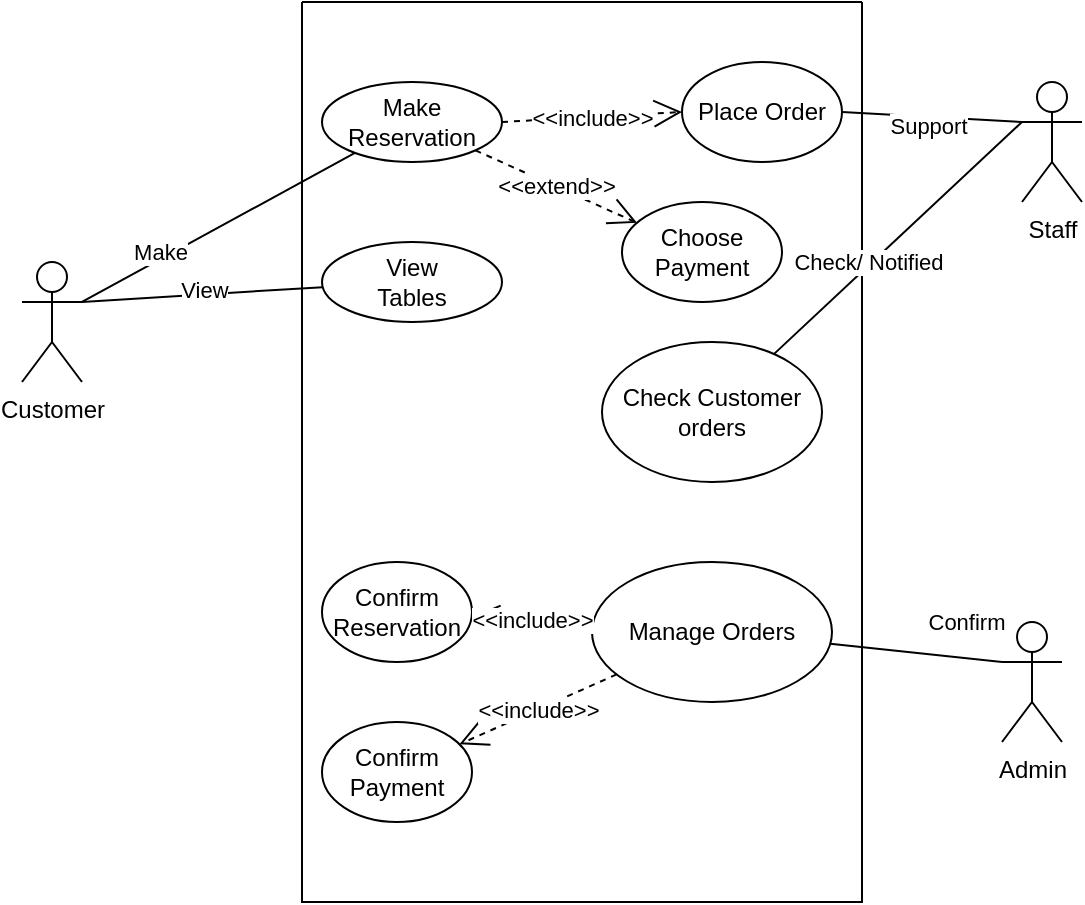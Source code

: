<mxfile version="24.8.0">
  <diagram name="Trang-1" id="4Bfgcx0LbgKjqhHBHOoF">
    <mxGraphModel dx="611" dy="352" grid="1" gridSize="10" guides="1" tooltips="1" connect="1" arrows="1" fold="1" page="1" pageScale="1" pageWidth="827" pageHeight="1169" math="0" shadow="0">
      <root>
        <mxCell id="0" />
        <mxCell id="1" parent="0" />
        <mxCell id="AREzI05mvqEI8ah1gq5N-1" value="Customer" style="shape=umlActor;verticalLabelPosition=bottom;verticalAlign=top;html=1;outlineConnect=0;" vertex="1" parent="1">
          <mxGeometry x="160" y="130" width="30" height="60" as="geometry" />
        </mxCell>
        <mxCell id="AREzI05mvqEI8ah1gq5N-2" value="Admin" style="shape=umlActor;verticalLabelPosition=bottom;verticalAlign=top;html=1;outlineConnect=0;" vertex="1" parent="1">
          <mxGeometry x="650" y="310" width="30" height="60" as="geometry" />
        </mxCell>
        <mxCell id="AREzI05mvqEI8ah1gq5N-3" value="Staff" style="shape=umlActor;verticalLabelPosition=bottom;verticalAlign=top;html=1;outlineConnect=0;" vertex="1" parent="1">
          <mxGeometry x="660" y="40" width="30" height="60" as="geometry" />
        </mxCell>
        <mxCell id="AREzI05mvqEI8ah1gq5N-8" value="" style="swimlane;startSize=0;" vertex="1" parent="1">
          <mxGeometry x="300" width="280" height="450" as="geometry">
            <mxRectangle x="280" y="10" width="50" height="40" as="alternateBounds" />
          </mxGeometry>
        </mxCell>
        <mxCell id="AREzI05mvqEI8ah1gq5N-9" value="Make Reservation" style="ellipse;whiteSpace=wrap;html=1;" vertex="1" parent="AREzI05mvqEI8ah1gq5N-8">
          <mxGeometry x="10" y="40" width="90" height="40" as="geometry" />
        </mxCell>
        <mxCell id="AREzI05mvqEI8ah1gq5N-10" value="Choose Payment" style="ellipse;whiteSpace=wrap;html=1;" vertex="1" parent="AREzI05mvqEI8ah1gq5N-8">
          <mxGeometry x="160" y="100" width="80" height="50" as="geometry" />
        </mxCell>
        <mxCell id="AREzI05mvqEI8ah1gq5N-11" value="Confirm Reservation" style="ellipse;whiteSpace=wrap;html=1;" vertex="1" parent="AREzI05mvqEI8ah1gq5N-8">
          <mxGeometry x="10" y="280" width="75" height="50" as="geometry" />
        </mxCell>
        <mxCell id="AREzI05mvqEI8ah1gq5N-12" value="Manage Orders" style="ellipse;whiteSpace=wrap;html=1;" vertex="1" parent="AREzI05mvqEI8ah1gq5N-8">
          <mxGeometry x="145" y="280" width="120" height="70" as="geometry" />
        </mxCell>
        <mxCell id="AREzI05mvqEI8ah1gq5N-20" value="Place Order" style="ellipse;whiteSpace=wrap;html=1;" vertex="1" parent="AREzI05mvqEI8ah1gq5N-8">
          <mxGeometry x="190" y="30" width="80" height="50" as="geometry" />
        </mxCell>
        <mxCell id="AREzI05mvqEI8ah1gq5N-21" value="&amp;lt;&amp;lt;include&amp;gt;&amp;gt;" style="endArrow=open;endSize=12;dashed=1;html=1;rounded=0;exitX=1;exitY=0.5;exitDx=0;exitDy=0;entryX=0;entryY=0.5;entryDx=0;entryDy=0;" edge="1" parent="AREzI05mvqEI8ah1gq5N-8" source="AREzI05mvqEI8ah1gq5N-9" target="AREzI05mvqEI8ah1gq5N-20">
          <mxGeometry width="160" relative="1" as="geometry">
            <mxPoint x="150" y="350" as="sourcePoint" />
            <mxPoint x="150" y="300" as="targetPoint" />
            <Array as="points" />
          </mxGeometry>
        </mxCell>
        <mxCell id="AREzI05mvqEI8ah1gq5N-22" value="&amp;lt;&amp;lt;extend&amp;gt;&amp;gt;" style="endArrow=open;endSize=12;dashed=1;html=1;rounded=0;" edge="1" parent="AREzI05mvqEI8ah1gq5N-8" source="AREzI05mvqEI8ah1gq5N-9" target="AREzI05mvqEI8ah1gq5N-10">
          <mxGeometry width="160" relative="1" as="geometry">
            <mxPoint x="134" y="65" as="sourcePoint" />
            <mxPoint x="200" y="65" as="targetPoint" />
            <Array as="points" />
          </mxGeometry>
        </mxCell>
        <mxCell id="AREzI05mvqEI8ah1gq5N-23" value="Confirm Payment" style="ellipse;whiteSpace=wrap;html=1;" vertex="1" parent="AREzI05mvqEI8ah1gq5N-8">
          <mxGeometry x="10" y="360" width="75" height="50" as="geometry" />
        </mxCell>
        <mxCell id="AREzI05mvqEI8ah1gq5N-24" value="&amp;lt;&amp;lt;include&amp;gt;&amp;gt;" style="endArrow=open;endSize=12;dashed=1;html=1;rounded=0;" edge="1" parent="AREzI05mvqEI8ah1gq5N-8" source="AREzI05mvqEI8ah1gq5N-12" target="AREzI05mvqEI8ah1gq5N-23">
          <mxGeometry width="160" relative="1" as="geometry">
            <mxPoint x="107" y="184" as="sourcePoint" />
            <mxPoint x="187" y="220" as="targetPoint" />
            <Array as="points" />
          </mxGeometry>
        </mxCell>
        <mxCell id="AREzI05mvqEI8ah1gq5N-25" value="&amp;lt;&amp;lt;include&amp;gt;&amp;gt;" style="endArrow=open;endSize=12;dashed=1;html=1;rounded=0;" edge="1" parent="AREzI05mvqEI8ah1gq5N-8" source="AREzI05mvqEI8ah1gq5N-12" target="AREzI05mvqEI8ah1gq5N-11">
          <mxGeometry width="160" relative="1" as="geometry">
            <mxPoint x="120" y="170" as="sourcePoint" />
            <mxPoint x="210" y="165" as="targetPoint" />
            <Array as="points" />
          </mxGeometry>
        </mxCell>
        <mxCell id="AREzI05mvqEI8ah1gq5N-26" value="View&lt;div&gt;Tables&lt;/div&gt;" style="ellipse;whiteSpace=wrap;html=1;" vertex="1" parent="AREzI05mvqEI8ah1gq5N-8">
          <mxGeometry x="10" y="120" width="90" height="40" as="geometry" />
        </mxCell>
        <mxCell id="AREzI05mvqEI8ah1gq5N-34" value="Check Customer orders" style="ellipse;whiteSpace=wrap;html=1;" vertex="1" parent="AREzI05mvqEI8ah1gq5N-8">
          <mxGeometry x="150" y="170" width="110" height="70" as="geometry" />
        </mxCell>
        <mxCell id="AREzI05mvqEI8ah1gq5N-18" value="" style="endArrow=none;html=1;rounded=0;exitX=1;exitY=0.333;exitDx=0;exitDy=0;exitPerimeter=0;" edge="1" parent="1" source="AREzI05mvqEI8ah1gq5N-1" target="AREzI05mvqEI8ah1gq5N-9">
          <mxGeometry width="50" height="50" relative="1" as="geometry">
            <mxPoint x="220" y="160" as="sourcePoint" />
            <mxPoint x="430" y="200" as="targetPoint" />
            <Array as="points" />
          </mxGeometry>
        </mxCell>
        <mxCell id="AREzI05mvqEI8ah1gq5N-19" value="Make" style="edgeLabel;html=1;align=center;verticalAlign=middle;resizable=0;points=[];" vertex="1" connectable="0" parent="AREzI05mvqEI8ah1gq5N-18">
          <mxGeometry x="0.001" y="3" relative="1" as="geometry">
            <mxPoint x="-28" y="15" as="offset" />
          </mxGeometry>
        </mxCell>
        <mxCell id="AREzI05mvqEI8ah1gq5N-28" value="" style="endArrow=none;html=1;rounded=0;entryX=1;entryY=0.333;entryDx=0;entryDy=0;entryPerimeter=0;" edge="1" parent="1" source="AREzI05mvqEI8ah1gq5N-26" target="AREzI05mvqEI8ah1gq5N-1">
          <mxGeometry width="50" height="50" relative="1" as="geometry">
            <mxPoint x="420" y="250" as="sourcePoint" />
            <mxPoint x="470" y="200" as="targetPoint" />
          </mxGeometry>
        </mxCell>
        <mxCell id="AREzI05mvqEI8ah1gq5N-29" value="View" style="edgeLabel;html=1;align=center;verticalAlign=middle;resizable=0;points=[];" vertex="1" connectable="0" parent="AREzI05mvqEI8ah1gq5N-28">
          <mxGeometry x="-0.012" y="-2" relative="1" as="geometry">
            <mxPoint as="offset" />
          </mxGeometry>
        </mxCell>
        <mxCell id="AREzI05mvqEI8ah1gq5N-32" value="" style="endArrow=none;html=1;rounded=0;entryX=0;entryY=0.333;entryDx=0;entryDy=0;entryPerimeter=0;" edge="1" parent="1" source="AREzI05mvqEI8ah1gq5N-12" target="AREzI05mvqEI8ah1gq5N-2">
          <mxGeometry width="50" height="50" relative="1" as="geometry">
            <mxPoint x="420" y="330" as="sourcePoint" />
            <mxPoint x="470" y="280" as="targetPoint" />
          </mxGeometry>
        </mxCell>
        <mxCell id="AREzI05mvqEI8ah1gq5N-33" value="Confirm" style="edgeLabel;html=1;align=center;verticalAlign=middle;resizable=0;points=[];" vertex="1" connectable="0" parent="AREzI05mvqEI8ah1gq5N-32">
          <mxGeometry x="-0.08" y="3" relative="1" as="geometry">
            <mxPoint x="28" y="-12" as="offset" />
          </mxGeometry>
        </mxCell>
        <mxCell id="AREzI05mvqEI8ah1gq5N-36" value="" style="endArrow=none;html=1;rounded=0;entryX=0;entryY=0.333;entryDx=0;entryDy=0;entryPerimeter=0;" edge="1" parent="1" source="AREzI05mvqEI8ah1gq5N-34" target="AREzI05mvqEI8ah1gq5N-3">
          <mxGeometry width="50" height="50" relative="1" as="geometry">
            <mxPoint x="420" y="410" as="sourcePoint" />
            <mxPoint x="470" y="360" as="targetPoint" />
          </mxGeometry>
        </mxCell>
        <mxCell id="AREzI05mvqEI8ah1gq5N-37" value="Check/ Notified" style="edgeLabel;html=1;align=center;verticalAlign=middle;resizable=0;points=[];" vertex="1" connectable="0" parent="AREzI05mvqEI8ah1gq5N-36">
          <mxGeometry x="-0.222" y="2" relative="1" as="geometry">
            <mxPoint as="offset" />
          </mxGeometry>
        </mxCell>
        <mxCell id="AREzI05mvqEI8ah1gq5N-38" value="" style="endArrow=none;html=1;rounded=0;exitX=1;exitY=0.5;exitDx=0;exitDy=0;entryX=0;entryY=0.333;entryDx=0;entryDy=0;entryPerimeter=0;" edge="1" parent="1" source="AREzI05mvqEI8ah1gq5N-20" target="AREzI05mvqEI8ah1gq5N-3">
          <mxGeometry width="50" height="50" relative="1" as="geometry">
            <mxPoint x="420" y="410" as="sourcePoint" />
            <mxPoint x="670" y="280" as="targetPoint" />
          </mxGeometry>
        </mxCell>
        <mxCell id="AREzI05mvqEI8ah1gq5N-39" value="Support" style="edgeLabel;html=1;align=center;verticalAlign=middle;resizable=0;points=[];" vertex="1" connectable="0" parent="AREzI05mvqEI8ah1gq5N-38">
          <mxGeometry x="-0.035" y="-4" relative="1" as="geometry">
            <mxPoint as="offset" />
          </mxGeometry>
        </mxCell>
      </root>
    </mxGraphModel>
  </diagram>
</mxfile>
